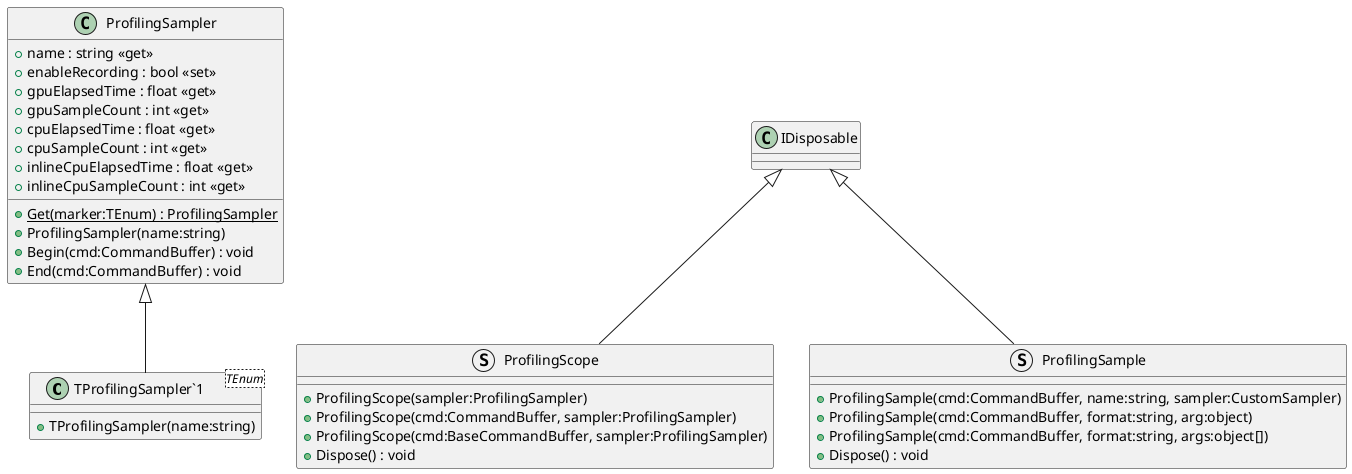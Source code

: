 @startuml
class "TProfilingSampler`1"<TEnum> {
    + TProfilingSampler(name:string)
}
class ProfilingSampler {
    + {static} Get(marker:TEnum) : ProfilingSampler
    + ProfilingSampler(name:string)
    + Begin(cmd:CommandBuffer) : void
    + End(cmd:CommandBuffer) : void
    + name : string <<get>>
    + enableRecording : bool <<set>>
    + gpuElapsedTime : float <<get>>
    + gpuSampleCount : int <<get>>
    + cpuElapsedTime : float <<get>>
    + cpuSampleCount : int <<get>>
    + inlineCpuElapsedTime : float <<get>>
    + inlineCpuSampleCount : int <<get>>
}
struct ProfilingScope {
    + ProfilingScope(sampler:ProfilingSampler)
    + ProfilingScope(cmd:CommandBuffer, sampler:ProfilingSampler)
    + ProfilingScope(cmd:BaseCommandBuffer, sampler:ProfilingSampler)
    + Dispose() : void
}
struct ProfilingSample {
    + ProfilingSample(cmd:CommandBuffer, name:string, sampler:CustomSampler)
    + ProfilingSample(cmd:CommandBuffer, format:string, arg:object)
    + ProfilingSample(cmd:CommandBuffer, format:string, args:object[])
    + Dispose() : void
}
ProfilingSampler <|-- "TProfilingSampler`1"
IDisposable <|-- ProfilingScope
IDisposable <|-- ProfilingSample
@enduml
